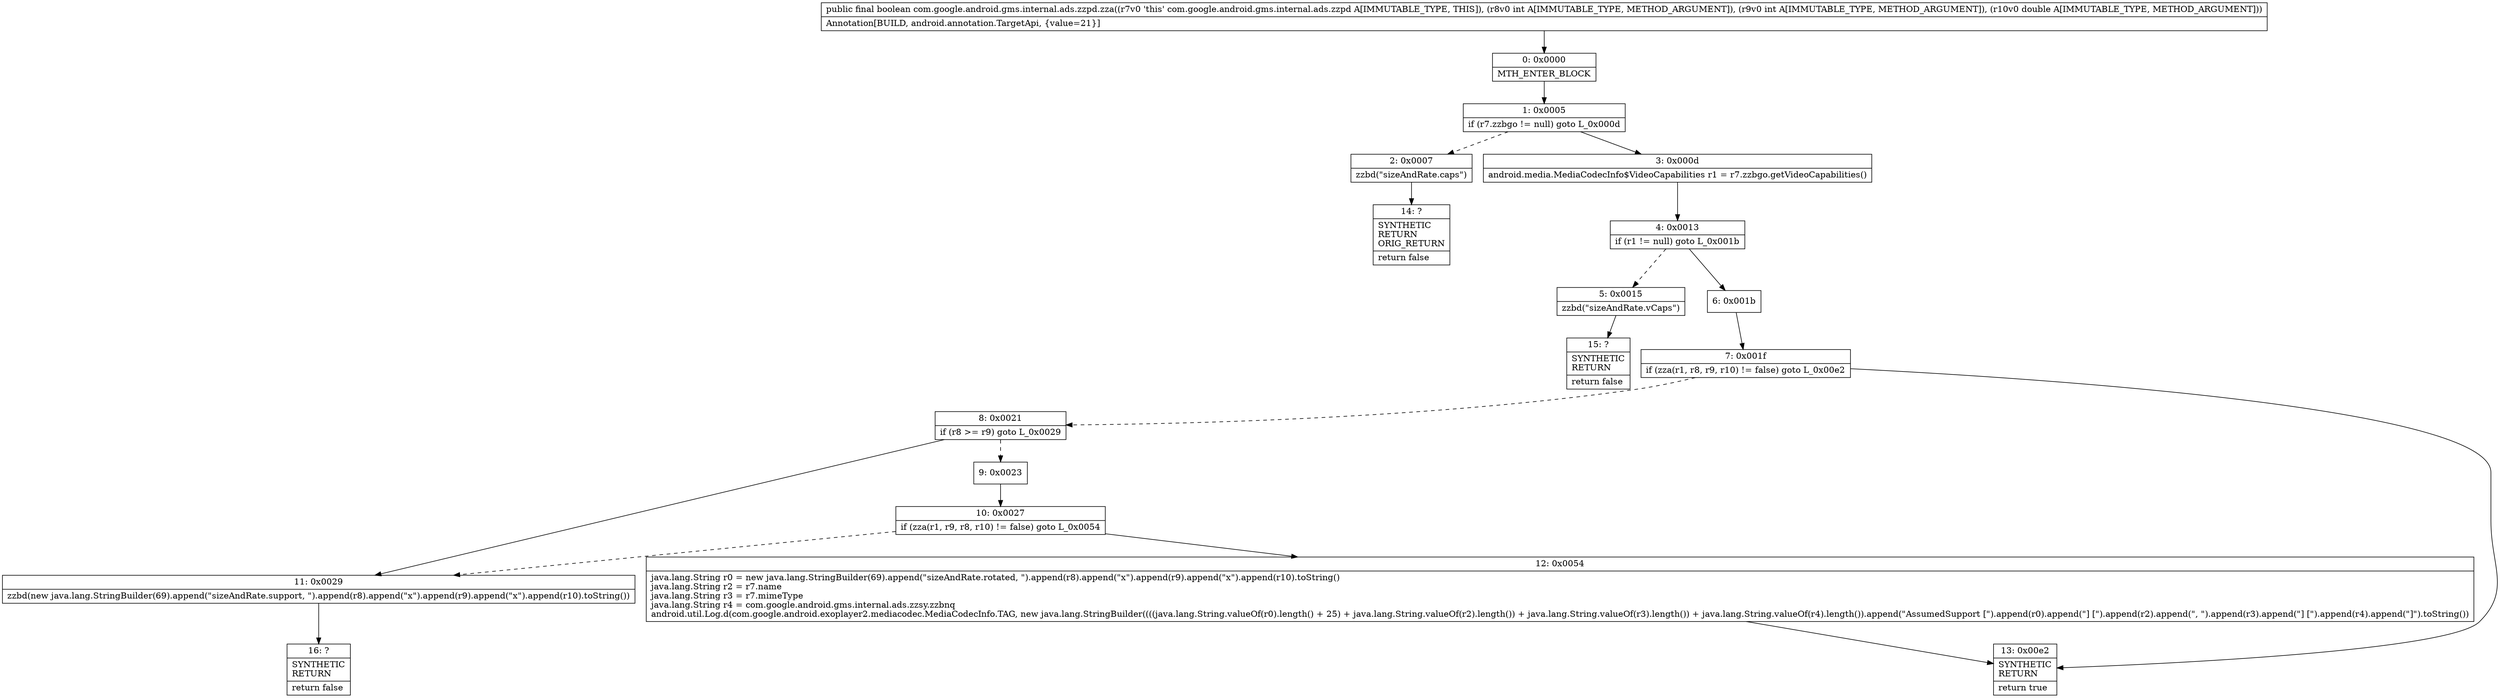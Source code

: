 digraph "CFG forcom.google.android.gms.internal.ads.zzpd.zza(IID)Z" {
Node_0 [shape=record,label="{0\:\ 0x0000|MTH_ENTER_BLOCK\l}"];
Node_1 [shape=record,label="{1\:\ 0x0005|if (r7.zzbgo != null) goto L_0x000d\l}"];
Node_2 [shape=record,label="{2\:\ 0x0007|zzbd(\"sizeAndRate.caps\")\l}"];
Node_3 [shape=record,label="{3\:\ 0x000d|android.media.MediaCodecInfo$VideoCapabilities r1 = r7.zzbgo.getVideoCapabilities()\l}"];
Node_4 [shape=record,label="{4\:\ 0x0013|if (r1 != null) goto L_0x001b\l}"];
Node_5 [shape=record,label="{5\:\ 0x0015|zzbd(\"sizeAndRate.vCaps\")\l}"];
Node_6 [shape=record,label="{6\:\ 0x001b}"];
Node_7 [shape=record,label="{7\:\ 0x001f|if (zza(r1, r8, r9, r10) != false) goto L_0x00e2\l}"];
Node_8 [shape=record,label="{8\:\ 0x0021|if (r8 \>= r9) goto L_0x0029\l}"];
Node_9 [shape=record,label="{9\:\ 0x0023}"];
Node_10 [shape=record,label="{10\:\ 0x0027|if (zza(r1, r9, r8, r10) != false) goto L_0x0054\l}"];
Node_11 [shape=record,label="{11\:\ 0x0029|zzbd(new java.lang.StringBuilder(69).append(\"sizeAndRate.support, \").append(r8).append(\"x\").append(r9).append(\"x\").append(r10).toString())\l}"];
Node_12 [shape=record,label="{12\:\ 0x0054|java.lang.String r0 = new java.lang.StringBuilder(69).append(\"sizeAndRate.rotated, \").append(r8).append(\"x\").append(r9).append(\"x\").append(r10).toString()\ljava.lang.String r2 = r7.name\ljava.lang.String r3 = r7.mimeType\ljava.lang.String r4 = com.google.android.gms.internal.ads.zzsy.zzbnq\landroid.util.Log.d(com.google.android.exoplayer2.mediacodec.MediaCodecInfo.TAG, new java.lang.StringBuilder((((java.lang.String.valueOf(r0).length() + 25) + java.lang.String.valueOf(r2).length()) + java.lang.String.valueOf(r3).length()) + java.lang.String.valueOf(r4).length()).append(\"AssumedSupport [\").append(r0).append(\"] [\").append(r2).append(\", \").append(r3).append(\"] [\").append(r4).append(\"]\").toString())\l}"];
Node_13 [shape=record,label="{13\:\ 0x00e2|SYNTHETIC\lRETURN\l|return true\l}"];
Node_14 [shape=record,label="{14\:\ ?|SYNTHETIC\lRETURN\lORIG_RETURN\l|return false\l}"];
Node_15 [shape=record,label="{15\:\ ?|SYNTHETIC\lRETURN\l|return false\l}"];
Node_16 [shape=record,label="{16\:\ ?|SYNTHETIC\lRETURN\l|return false\l}"];
MethodNode[shape=record,label="{public final boolean com.google.android.gms.internal.ads.zzpd.zza((r7v0 'this' com.google.android.gms.internal.ads.zzpd A[IMMUTABLE_TYPE, THIS]), (r8v0 int A[IMMUTABLE_TYPE, METHOD_ARGUMENT]), (r9v0 int A[IMMUTABLE_TYPE, METHOD_ARGUMENT]), (r10v0 double A[IMMUTABLE_TYPE, METHOD_ARGUMENT]))  | Annotation[BUILD, android.annotation.TargetApi, \{value=21\}]\l}"];
MethodNode -> Node_0;
Node_0 -> Node_1;
Node_1 -> Node_2[style=dashed];
Node_1 -> Node_3;
Node_2 -> Node_14;
Node_3 -> Node_4;
Node_4 -> Node_5[style=dashed];
Node_4 -> Node_6;
Node_5 -> Node_15;
Node_6 -> Node_7;
Node_7 -> Node_8[style=dashed];
Node_7 -> Node_13;
Node_8 -> Node_9[style=dashed];
Node_8 -> Node_11;
Node_9 -> Node_10;
Node_10 -> Node_11[style=dashed];
Node_10 -> Node_12;
Node_11 -> Node_16;
Node_12 -> Node_13;
}

